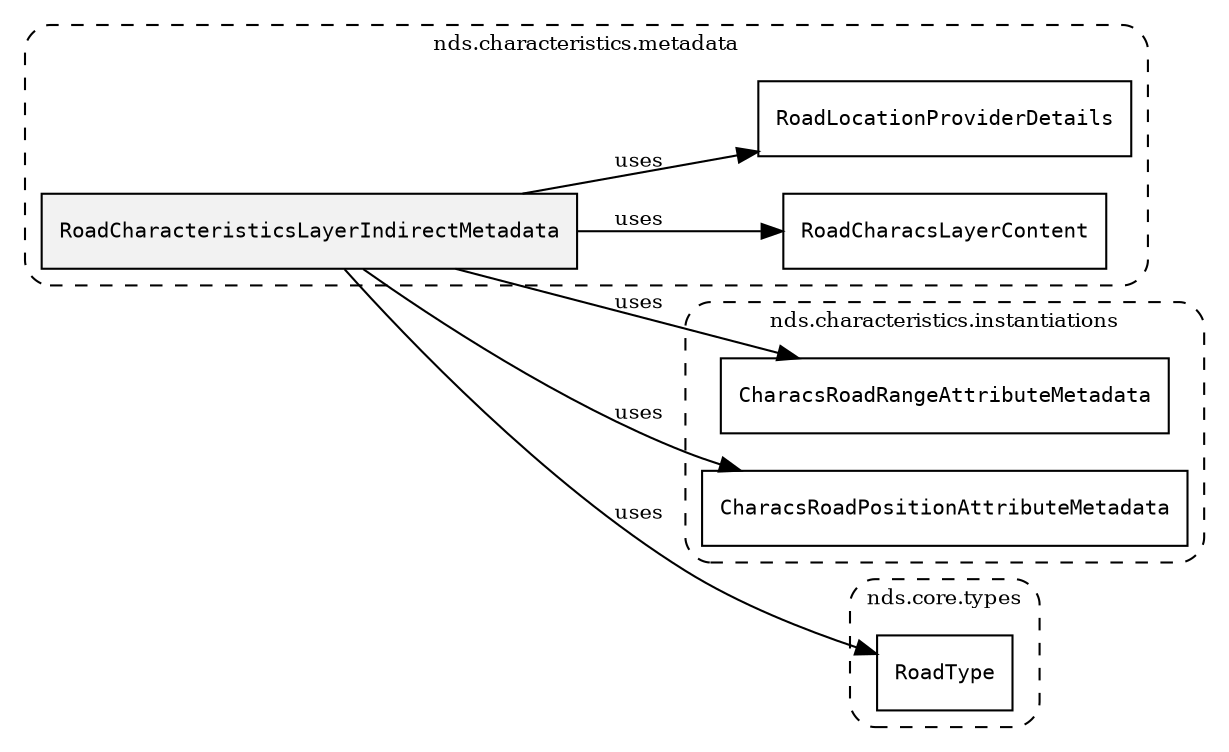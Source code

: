 /**
 * This dot file creates symbol collaboration diagram for RoadCharacteristicsLayerIndirectMetadata.
 */
digraph ZSERIO
{
    node [shape=box, fontsize=10];
    rankdir="LR";
    fontsize=10;
    tooltip="RoadCharacteristicsLayerIndirectMetadata collaboration diagram";

    subgraph "cluster_nds.characteristics.metadata"
    {
        style="dashed, rounded";
        label="nds.characteristics.metadata";
        tooltip="Package nds.characteristics.metadata";
        href="../../../content/packages/nds.characteristics.metadata.html#Package-nds-characteristics-metadata";
        target="_parent";

        "RoadCharacteristicsLayerIndirectMetadata" [style="filled", fillcolor="#0000000D", target="_parent", label=<<font face="monospace"><table align="center" border="0" cellspacing="0" cellpadding="0"><tr><td href="../../../content/packages/nds.characteristics.metadata.html#Structure-RoadCharacteristicsLayerIndirectMetadata" title="Structure defined in nds.characteristics.metadata">RoadCharacteristicsLayerIndirectMetadata</td></tr></table></font>>];
        "RoadCharacsLayerContent" [target="_parent", label=<<font face="monospace"><table align="center" border="0" cellspacing="0" cellpadding="0"><tr><td href="../../../content/packages/nds.characteristics.metadata.html#Bitmask-RoadCharacsLayerContent" title="Bitmask defined in nds.characteristics.metadata">RoadCharacsLayerContent</td></tr></table></font>>];
        "RoadLocationProviderDetails" [target="_parent", label=<<font face="monospace"><table align="center" border="0" cellspacing="0" cellpadding="0"><tr><td href="../../../content/packages/nds.characteristics.metadata.html#Structure-RoadLocationProviderDetails" title="Structure defined in nds.characteristics.metadata">RoadLocationProviderDetails</td></tr></table></font>>];
    }

    subgraph "cluster_nds.characteristics.instantiations"
    {
        style="dashed, rounded";
        label="nds.characteristics.instantiations";
        tooltip="Package nds.characteristics.instantiations";
        href="../../../content/packages/nds.characteristics.instantiations.html#Package-nds-characteristics-instantiations";
        target="_parent";

        "CharacsRoadRangeAttributeMetadata" [target="_parent", label=<<font face="monospace"><table align="center" border="0" cellspacing="0" cellpadding="0"><tr><td href="../../../content/packages/nds.characteristics.instantiations.html#InstantiateType-CharacsRoadRangeAttributeMetadata" title="InstantiateType defined in nds.characteristics.instantiations">CharacsRoadRangeAttributeMetadata</td></tr></table></font>>];
        "CharacsRoadPositionAttributeMetadata" [target="_parent", label=<<font face="monospace"><table align="center" border="0" cellspacing="0" cellpadding="0"><tr><td href="../../../content/packages/nds.characteristics.instantiations.html#InstantiateType-CharacsRoadPositionAttributeMetadata" title="InstantiateType defined in nds.characteristics.instantiations">CharacsRoadPositionAttributeMetadata</td></tr></table></font>>];
    }

    subgraph "cluster_nds.core.types"
    {
        style="dashed, rounded";
        label="nds.core.types";
        tooltip="Package nds.core.types";
        href="../../../content/packages/nds.core.types.html#Package-nds-core-types";
        target="_parent";

        "RoadType" [target="_parent", label=<<font face="monospace"><table align="center" border="0" cellspacing="0" cellpadding="0"><tr><td href="../../../content/packages/nds.core.types.html#Structure-RoadType" title="Structure defined in nds.core.types">RoadType</td></tr></table></font>>];
    }

    "RoadCharacteristicsLayerIndirectMetadata" -> "RoadCharacsLayerContent" [label="uses", fontsize=10];
    "RoadCharacteristicsLayerIndirectMetadata" -> "CharacsRoadRangeAttributeMetadata" [label="uses", fontsize=10];
    "RoadCharacteristicsLayerIndirectMetadata" -> "CharacsRoadPositionAttributeMetadata" [label="uses", fontsize=10];
    "RoadCharacteristicsLayerIndirectMetadata" -> "RoadType" [label="uses", fontsize=10];
    "RoadCharacteristicsLayerIndirectMetadata" -> "RoadLocationProviderDetails" [label="uses", fontsize=10];
}
